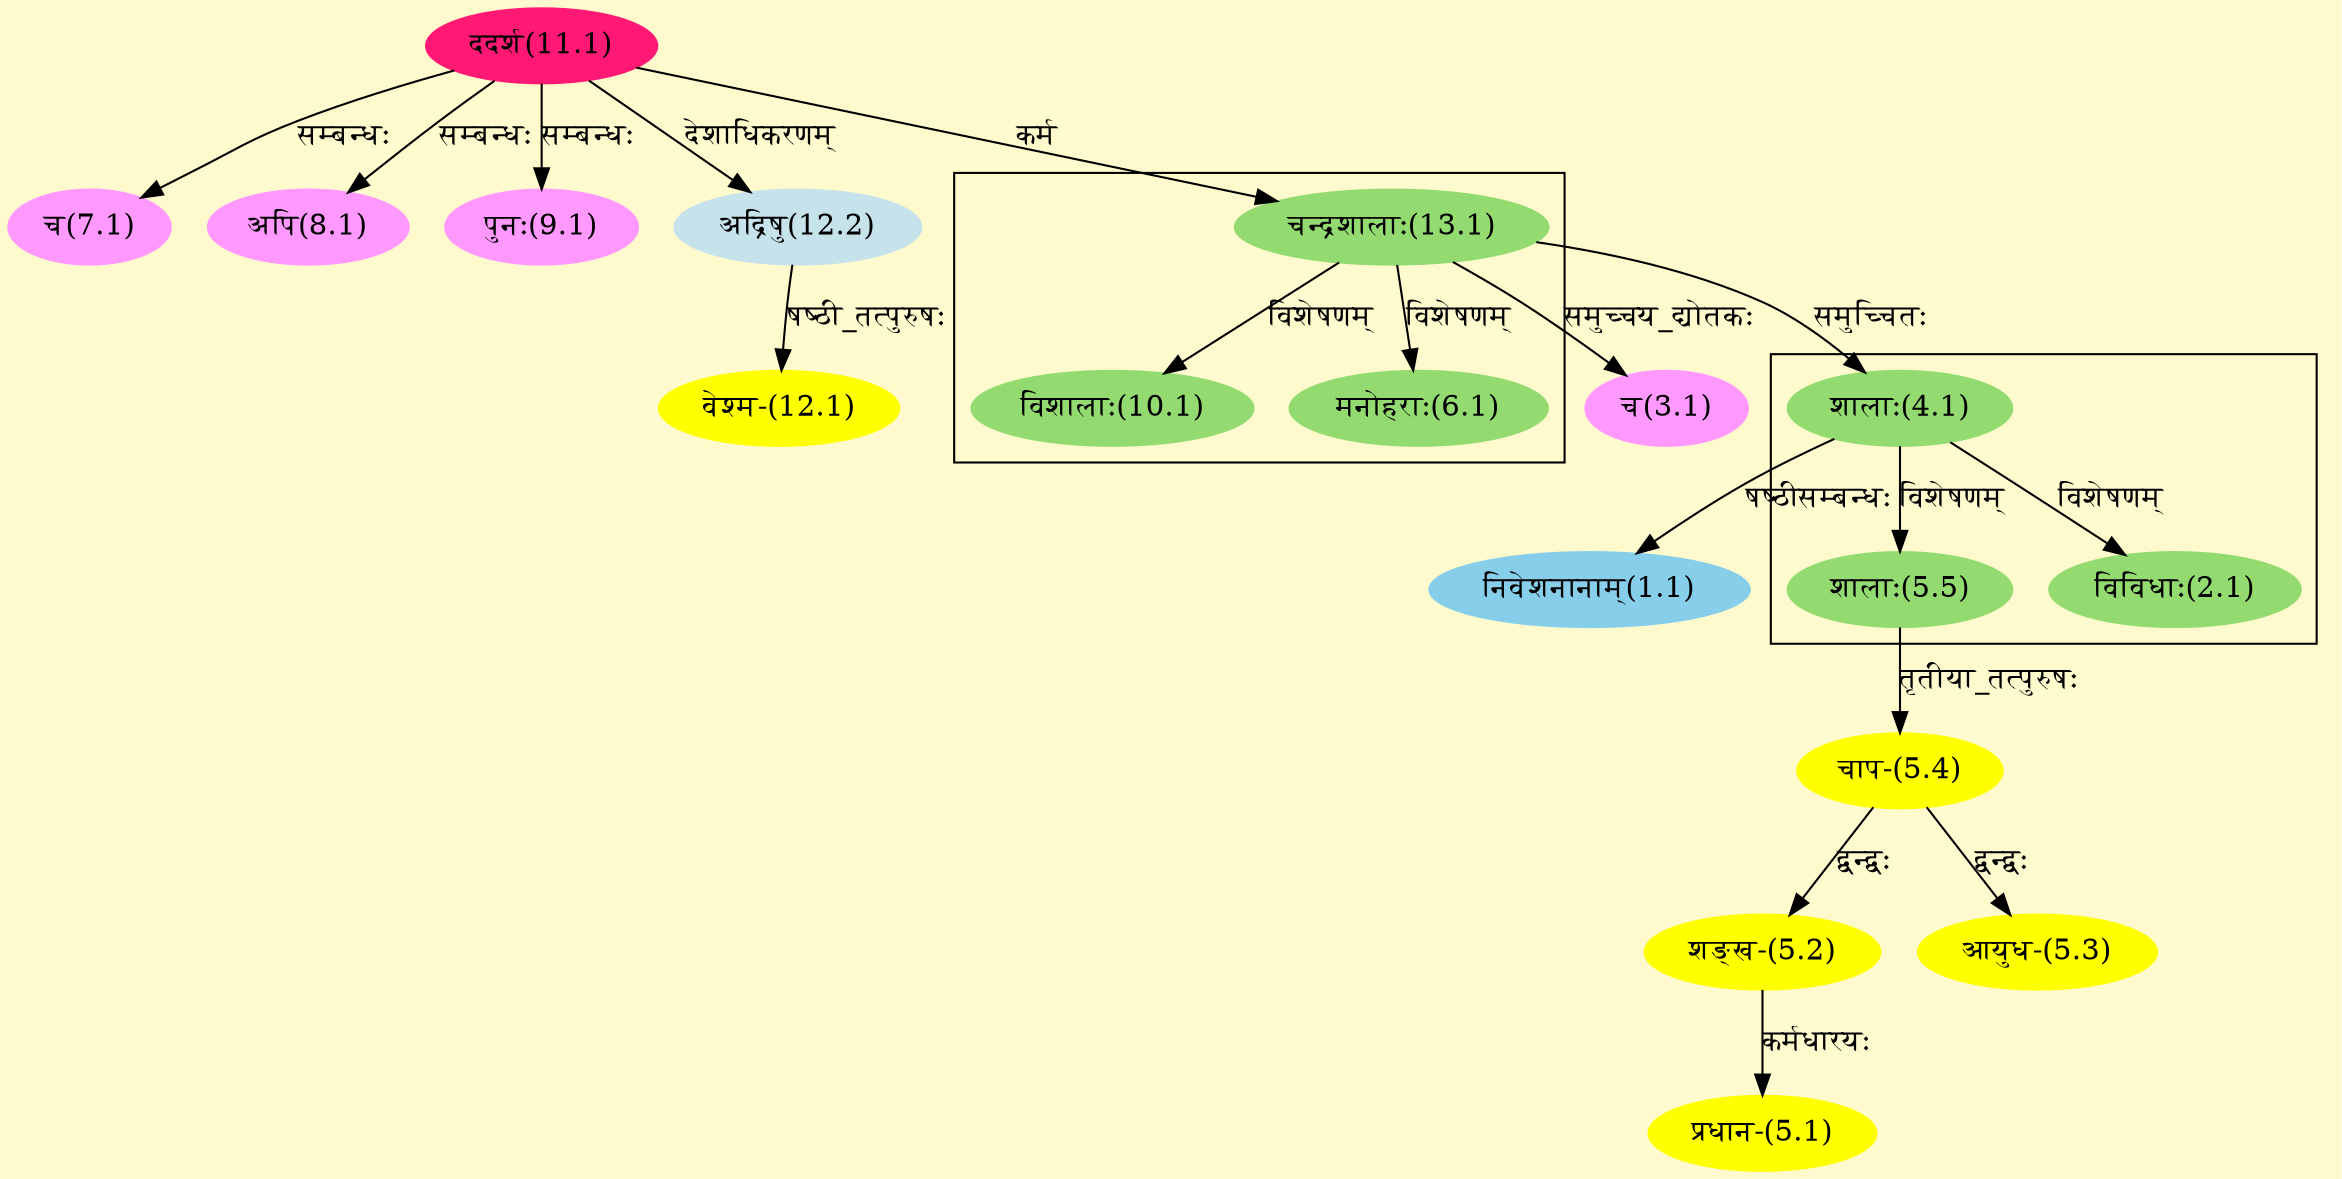 digraph G{
rankdir=BT;
 compound=true;
 bgcolor="lemonchiffon1";

subgraph cluster_1{
Node2_1 [style=filled, color="#93DB70" label = "विविधाः(2.1)"]
Node4_1 [style=filled, color="#93DB70" label = "शालाः(4.1)"]
Node5_5 [style=filled, color="#93DB70" label = "शालाः(5.5)"]

}

subgraph cluster_2{
Node4_1 [style=filled, color="#93DB70" label = "शालाः(4.1)"]
Node13_1 [style=filled, color="#93DB70" label = "चन्द्रशालाः(13.1)"]
Node5_5 [style=filled, color="#93DB70" label = "शालाः(5.5)"]
Node6_1 [style=filled, color="#93DB70" label = "मनोहराः(6.1)"]
Node10_1 [style=filled, color="#93DB70" label = "विशालाः(10.1)"]

}
Node1_1 [style=filled, color="#87CEEB" label = "निवेशनानाम्(1.1)"]
Node4_1 [style=filled, color="#93DB70" label = "शालाः(4.1)"]
Node3_1 [style=filled, color="#FF99FF" label = "च(3.1)"]
Node13_1 [style=filled, color="#93DB70" label = "चन्द्रशालाः(13.1)"]
Node5_1 [style=filled, color="#FFFF00" label = "प्रधान-(5.1)"]
Node5_2 [style=filled, color="#FFFF00" label = "शङ्ख-(5.2)"]
Node5_4 [style=filled, color="#FFFF00" label = "चाप-(5.4)"]
Node5_3 [style=filled, color="#FFFF00" label = "आयुध-(5.3)"]
Node5_5 [style=filled, color="#93DB70" label = "शालाः(5.5)"]
Node7_1 [style=filled, color="#FF99FF" label = "च(7.1)"]
Node11_1 [style=filled, color="#FF1975" label = "ददर्श(11.1)"]
Node8_1 [style=filled, color="#FF99FF" label = "अपि(8.1)"]
Node9_1 [style=filled, color="#FF99FF" label = "पुनः(9.1)"]
Node [style=filled, color="" label = "()"]
Node12_1 [style=filled, color="#FFFF00" label = "वेश्म-(12.1)"]
Node12_2 [style=filled, color="#C6E2EB" label = "अद्रिषु(12.2)"]
/* Start of Relations section */

Node1_1 -> Node4_1 [  label="षष्ठीसम्बन्धः"  dir="back" ]
Node2_1 -> Node4_1 [  label="विशेषणम्"  dir="back" ]
Node3_1 -> Node13_1 [  label="समुच्चय_द्योतकः"  dir="back" ]
Node4_1 -> Node13_1 [  label="समुच्चितः"  dir="back" ]
Node5_1 -> Node5_2 [  label="कर्मधारयः"  dir="back" ]
Node5_2 -> Node5_4 [  label="द्वन्द्वः"  dir="back" ]
Node5_3 -> Node5_4 [  label="द्वन्द्वः"  dir="back" ]
Node5_4 -> Node5_5 [  label="तृतीया_तत्पुरुषः"  dir="back" ]
Node5_5 -> Node4_1 [  label="विशेषणम्"  dir="back" ]
Node6_1 -> Node13_1 [  label="विशेषणम्"  dir="back" ]
Node7_1 -> Node11_1 [  label="सम्बन्धः"  dir="back" ]
Node8_1 -> Node11_1 [  label="सम्बन्धः"  dir="back" ]
Node9_1 -> Node11_1 [  label="सम्बन्धः"  dir="back" ]
Node10_1 -> Node13_1 [  label="विशेषणम्"  dir="back" ]
Node12_1 -> Node12_2 [  label="षष्ठी_तत्पुरुषः"  dir="back" ]
Node12_2 -> Node11_1 [  label="देशाधिकरणम्"  dir="back" ]
Node13_1 -> Node11_1 [  label="कर्म"  dir="back" ]
}
